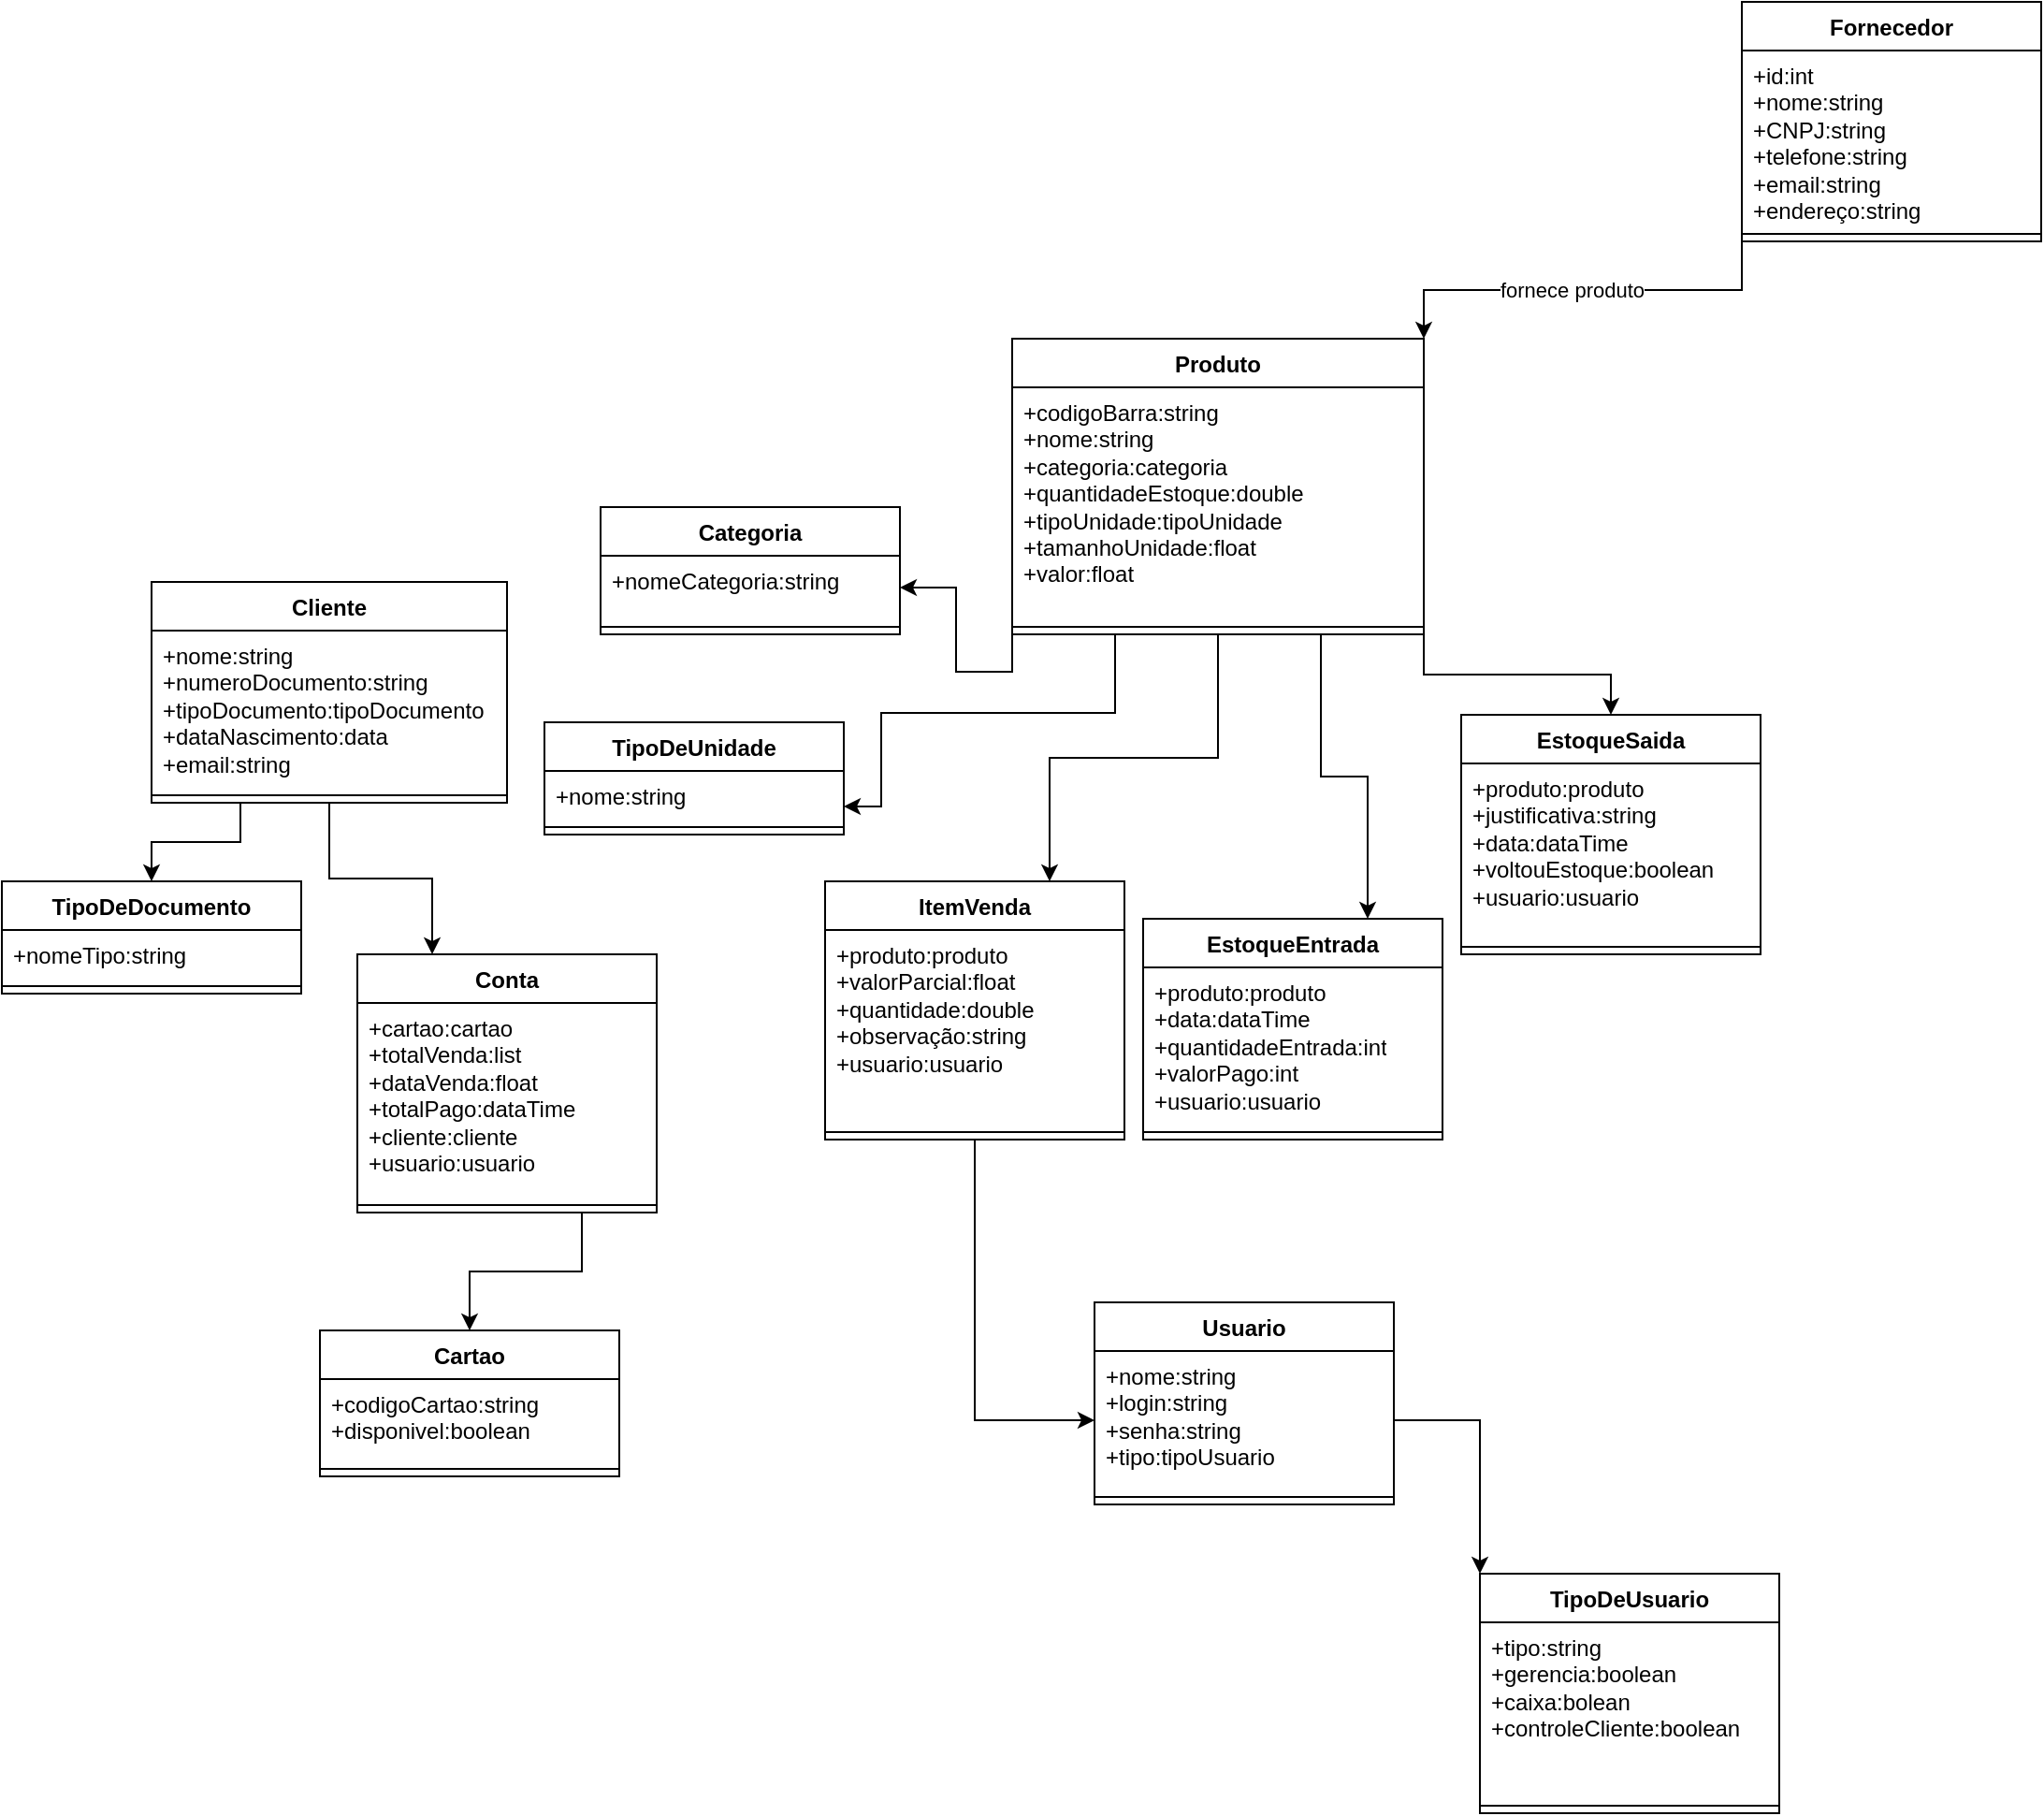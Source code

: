 <mxfile version="26.2.9">
  <diagram name="Página-1" id="etKGzabOYZ8_8JmHZPXm">
    <mxGraphModel dx="2255" dy="743" grid="1" gridSize="10" guides="1" tooltips="1" connect="1" arrows="1" fold="1" page="1" pageScale="1" pageWidth="827" pageHeight="1169" math="0" shadow="0">
      <root>
        <mxCell id="0" />
        <mxCell id="1" parent="0" />
        <mxCell id="yHC9XpJHPRP4eeNgV91K-38" style="edgeStyle=orthogonalEdgeStyle;rounded=0;orthogonalLoop=1;jettySize=auto;html=1;exitX=1;exitY=1;exitDx=0;exitDy=0;" edge="1" parent="1" source="yHC9XpJHPRP4eeNgV91K-6" target="yHC9XpJHPRP4eeNgV91K-10">
          <mxGeometry relative="1" as="geometry" />
        </mxCell>
        <mxCell id="yHC9XpJHPRP4eeNgV91K-39" style="edgeStyle=orthogonalEdgeStyle;rounded=0;orthogonalLoop=1;jettySize=auto;html=1;exitX=0.75;exitY=1;exitDx=0;exitDy=0;entryX=0.75;entryY=0;entryDx=0;entryDy=0;" edge="1" parent="1" source="yHC9XpJHPRP4eeNgV91K-6" target="yHC9XpJHPRP4eeNgV91K-18">
          <mxGeometry relative="1" as="geometry" />
        </mxCell>
        <mxCell id="yHC9XpJHPRP4eeNgV91K-40" style="edgeStyle=orthogonalEdgeStyle;rounded=0;orthogonalLoop=1;jettySize=auto;html=1;exitX=0.5;exitY=1;exitDx=0;exitDy=0;entryX=0.75;entryY=0;entryDx=0;entryDy=0;" edge="1" parent="1" source="yHC9XpJHPRP4eeNgV91K-6" target="yHC9XpJHPRP4eeNgV91K-14">
          <mxGeometry relative="1" as="geometry" />
        </mxCell>
        <mxCell id="yHC9XpJHPRP4eeNgV91K-56" style="edgeStyle=orthogonalEdgeStyle;rounded=0;orthogonalLoop=1;jettySize=auto;html=1;exitX=0.25;exitY=1;exitDx=0;exitDy=0;entryX=1;entryY=0.75;entryDx=0;entryDy=0;" edge="1" parent="1" source="yHC9XpJHPRP4eeNgV91K-6" target="yHC9XpJHPRP4eeNgV91K-52">
          <mxGeometry relative="1" as="geometry">
            <Array as="points">
              <mxPoint x="425" y="520" />
              <mxPoint x="300" y="520" />
              <mxPoint x="300" y="570" />
            </Array>
          </mxGeometry>
        </mxCell>
        <mxCell id="yHC9XpJHPRP4eeNgV91K-57" style="edgeStyle=orthogonalEdgeStyle;rounded=0;orthogonalLoop=1;jettySize=auto;html=1;exitX=0;exitY=1;exitDx=0;exitDy=0;" edge="1" parent="1" source="yHC9XpJHPRP4eeNgV91K-6" target="yHC9XpJHPRP4eeNgV91K-49">
          <mxGeometry relative="1" as="geometry" />
        </mxCell>
        <mxCell id="yHC9XpJHPRP4eeNgV91K-6" value="Produto" style="swimlane;fontStyle=1;align=center;verticalAlign=top;childLayout=stackLayout;horizontal=1;startSize=26;horizontalStack=0;resizeParent=1;resizeParentMax=0;resizeLast=0;collapsible=1;marginBottom=0;whiteSpace=wrap;html=1;" vertex="1" parent="1">
          <mxGeometry x="370" y="320" width="220" height="158" as="geometry" />
        </mxCell>
        <mxCell id="yHC9XpJHPRP4eeNgV91K-7" value="+codigoBarra:string&lt;div&gt;+nome:string&lt;/div&gt;&lt;div&gt;+categoria:categoria&lt;/div&gt;&lt;div&gt;+quantidadeEstoque:double&lt;/div&gt;&lt;div&gt;+tipoUnidade:tipoUnidade&lt;/div&gt;&lt;div&gt;+tamanhoUnidade:float&lt;/div&gt;&lt;div&gt;+valor:float&lt;/div&gt;" style="text;align=left;verticalAlign=top;spacingLeft=4;spacingRight=4;overflow=hidden;rotatable=0;points=[[0,0.5],[1,0.5]];portConstraint=eastwest;whiteSpace=wrap;html=1;" vertex="1" parent="yHC9XpJHPRP4eeNgV91K-6">
          <mxGeometry y="26" width="220" height="124" as="geometry" />
        </mxCell>
        <mxCell id="yHC9XpJHPRP4eeNgV91K-8" value="" style="line;strokeWidth=1;align=left;verticalAlign=middle;spacingTop=-1;spacingLeft=3;spacingRight=3;rotatable=0;labelPosition=right;points=[];portConstraint=eastwest;" vertex="1" parent="yHC9XpJHPRP4eeNgV91K-6">
          <mxGeometry y="150" width="220" height="8" as="geometry" />
        </mxCell>
        <mxCell id="yHC9XpJHPRP4eeNgV91K-10" value="EstoqueSaida" style="swimlane;fontStyle=1;align=center;verticalAlign=top;childLayout=stackLayout;horizontal=1;startSize=26;horizontalStack=0;resizeParent=1;resizeParentMax=0;resizeLast=0;collapsible=1;marginBottom=0;whiteSpace=wrap;html=1;" vertex="1" parent="1">
          <mxGeometry x="610" y="521" width="160" height="128" as="geometry" />
        </mxCell>
        <mxCell id="yHC9XpJHPRP4eeNgV91K-11" value="+produto:produto&lt;div&gt;+justificativa:string&lt;/div&gt;&lt;div&gt;+data:dataTime&lt;/div&gt;&lt;div&gt;+voltouEstoque:boolean&lt;/div&gt;&lt;div&gt;+usuario:usuario&lt;/div&gt;" style="text;align=left;verticalAlign=top;spacingLeft=4;spacingRight=4;overflow=hidden;rotatable=0;points=[[0,0.5],[1,0.5]];portConstraint=eastwest;whiteSpace=wrap;html=1;" vertex="1" parent="yHC9XpJHPRP4eeNgV91K-10">
          <mxGeometry y="26" width="160" height="94" as="geometry" />
        </mxCell>
        <mxCell id="yHC9XpJHPRP4eeNgV91K-12" value="" style="line;strokeWidth=1;align=left;verticalAlign=middle;spacingTop=-1;spacingLeft=3;spacingRight=3;rotatable=0;labelPosition=right;points=[];portConstraint=eastwest;" vertex="1" parent="yHC9XpJHPRP4eeNgV91K-10">
          <mxGeometry y="120" width="160" height="8" as="geometry" />
        </mxCell>
        <mxCell id="yHC9XpJHPRP4eeNgV91K-43" style="edgeStyle=orthogonalEdgeStyle;rounded=0;orthogonalLoop=1;jettySize=auto;html=1;exitX=0.5;exitY=1;exitDx=0;exitDy=0;entryX=0;entryY=0.5;entryDx=0;entryDy=0;" edge="1" parent="1" source="yHC9XpJHPRP4eeNgV91K-14" target="yHC9XpJHPRP4eeNgV91K-23">
          <mxGeometry relative="1" as="geometry" />
        </mxCell>
        <mxCell id="yHC9XpJHPRP4eeNgV91K-14" value="ItemVenda" style="swimlane;fontStyle=1;align=center;verticalAlign=top;childLayout=stackLayout;horizontal=1;startSize=26;horizontalStack=0;resizeParent=1;resizeParentMax=0;resizeLast=0;collapsible=1;marginBottom=0;whiteSpace=wrap;html=1;" vertex="1" parent="1">
          <mxGeometry x="270" y="610" width="160" height="138" as="geometry" />
        </mxCell>
        <mxCell id="yHC9XpJHPRP4eeNgV91K-15" value="+produto:produto&lt;div&gt;+valorParcial:float&lt;/div&gt;&lt;div&gt;+quantidade:double&lt;/div&gt;&lt;div&gt;+observação:string&lt;/div&gt;&lt;div&gt;+usuario:usuario&lt;/div&gt;" style="text;align=left;verticalAlign=top;spacingLeft=4;spacingRight=4;overflow=hidden;rotatable=0;points=[[0,0.5],[1,0.5]];portConstraint=eastwest;whiteSpace=wrap;html=1;" vertex="1" parent="yHC9XpJHPRP4eeNgV91K-14">
          <mxGeometry y="26" width="160" height="104" as="geometry" />
        </mxCell>
        <mxCell id="yHC9XpJHPRP4eeNgV91K-16" value="" style="line;strokeWidth=1;align=left;verticalAlign=middle;spacingTop=-1;spacingLeft=3;spacingRight=3;rotatable=0;labelPosition=right;points=[];portConstraint=eastwest;" vertex="1" parent="yHC9XpJHPRP4eeNgV91K-14">
          <mxGeometry y="130" width="160" height="8" as="geometry" />
        </mxCell>
        <mxCell id="yHC9XpJHPRP4eeNgV91K-18" value="EstoqueEntrada" style="swimlane;fontStyle=1;align=center;verticalAlign=top;childLayout=stackLayout;horizontal=1;startSize=26;horizontalStack=0;resizeParent=1;resizeParentMax=0;resizeLast=0;collapsible=1;marginBottom=0;whiteSpace=wrap;html=1;" vertex="1" parent="1">
          <mxGeometry x="440" y="630" width="160" height="118" as="geometry" />
        </mxCell>
        <mxCell id="yHC9XpJHPRP4eeNgV91K-19" value="+produto:produto&lt;div&gt;+data:dataTime&lt;/div&gt;&lt;div&gt;+quantidadeEntrada:int&lt;/div&gt;&lt;div&gt;+valorPago:int&lt;/div&gt;&lt;div&gt;+usuario:usuario&lt;/div&gt;" style="text;align=left;verticalAlign=top;spacingLeft=4;spacingRight=4;overflow=hidden;rotatable=0;points=[[0,0.5],[1,0.5]];portConstraint=eastwest;whiteSpace=wrap;html=1;" vertex="1" parent="yHC9XpJHPRP4eeNgV91K-18">
          <mxGeometry y="26" width="160" height="84" as="geometry" />
        </mxCell>
        <mxCell id="yHC9XpJHPRP4eeNgV91K-20" value="" style="line;strokeWidth=1;align=left;verticalAlign=middle;spacingTop=-1;spacingLeft=3;spacingRight=3;rotatable=0;labelPosition=right;points=[];portConstraint=eastwest;" vertex="1" parent="yHC9XpJHPRP4eeNgV91K-18">
          <mxGeometry y="110" width="160" height="8" as="geometry" />
        </mxCell>
        <mxCell id="yHC9XpJHPRP4eeNgV91K-22" value="Usuario" style="swimlane;fontStyle=1;align=center;verticalAlign=top;childLayout=stackLayout;horizontal=1;startSize=26;horizontalStack=0;resizeParent=1;resizeParentMax=0;resizeLast=0;collapsible=1;marginBottom=0;whiteSpace=wrap;html=1;" vertex="1" parent="1">
          <mxGeometry x="414" y="835" width="160" height="108" as="geometry" />
        </mxCell>
        <mxCell id="yHC9XpJHPRP4eeNgV91K-23" value="+nome:string&lt;div&gt;+login:string&lt;/div&gt;&lt;div&gt;+senha:string&lt;/div&gt;&lt;div&gt;+tipo:tipoUsuario&lt;/div&gt;" style="text;align=left;verticalAlign=top;spacingLeft=4;spacingRight=4;overflow=hidden;rotatable=0;points=[[0,0.5],[1,0.5]];portConstraint=eastwest;whiteSpace=wrap;html=1;" vertex="1" parent="yHC9XpJHPRP4eeNgV91K-22">
          <mxGeometry y="26" width="160" height="74" as="geometry" />
        </mxCell>
        <mxCell id="yHC9XpJHPRP4eeNgV91K-24" value="" style="line;strokeWidth=1;align=left;verticalAlign=middle;spacingTop=-1;spacingLeft=3;spacingRight=3;rotatable=0;labelPosition=right;points=[];portConstraint=eastwest;" vertex="1" parent="yHC9XpJHPRP4eeNgV91K-22">
          <mxGeometry y="100" width="160" height="8" as="geometry" />
        </mxCell>
        <mxCell id="yHC9XpJHPRP4eeNgV91K-42" style="edgeStyle=orthogonalEdgeStyle;rounded=0;orthogonalLoop=1;jettySize=auto;html=1;exitX=0.75;exitY=1;exitDx=0;exitDy=0;entryX=0.5;entryY=0;entryDx=0;entryDy=0;" edge="1" parent="1" source="yHC9XpJHPRP4eeNgV91K-26" target="yHC9XpJHPRP4eeNgV91K-30">
          <mxGeometry relative="1" as="geometry" />
        </mxCell>
        <mxCell id="yHC9XpJHPRP4eeNgV91K-26" value="Conta" style="swimlane;fontStyle=1;align=center;verticalAlign=top;childLayout=stackLayout;horizontal=1;startSize=26;horizontalStack=0;resizeParent=1;resizeParentMax=0;resizeLast=0;collapsible=1;marginBottom=0;whiteSpace=wrap;html=1;" vertex="1" parent="1">
          <mxGeometry x="20" y="649" width="160" height="138" as="geometry" />
        </mxCell>
        <mxCell id="yHC9XpJHPRP4eeNgV91K-27" value="+cartao:cartao&lt;div&gt;+totalVenda:list&lt;/div&gt;&lt;div&gt;&lt;span style=&quot;background-color: transparent; color: light-dark(rgb(0, 0, 0), rgb(255, 255, 255));&quot;&gt;+dataVenda:float&lt;/span&gt;&lt;/div&gt;&lt;div&gt;+totalPago:dataTime&lt;/div&gt;&lt;div&gt;+cliente:cliente&lt;/div&gt;&lt;div&gt;+usuario:usuario&lt;/div&gt;" style="text;align=left;verticalAlign=top;spacingLeft=4;spacingRight=4;overflow=hidden;rotatable=0;points=[[0,0.5],[1,0.5]];portConstraint=eastwest;whiteSpace=wrap;html=1;" vertex="1" parent="yHC9XpJHPRP4eeNgV91K-26">
          <mxGeometry y="26" width="160" height="104" as="geometry" />
        </mxCell>
        <mxCell id="yHC9XpJHPRP4eeNgV91K-28" value="" style="line;strokeWidth=1;align=left;verticalAlign=middle;spacingTop=-1;spacingLeft=3;spacingRight=3;rotatable=0;labelPosition=right;points=[];portConstraint=eastwest;" vertex="1" parent="yHC9XpJHPRP4eeNgV91K-26">
          <mxGeometry y="130" width="160" height="8" as="geometry" />
        </mxCell>
        <mxCell id="yHC9XpJHPRP4eeNgV91K-30" value="Cartao" style="swimlane;fontStyle=1;align=center;verticalAlign=top;childLayout=stackLayout;horizontal=1;startSize=26;horizontalStack=0;resizeParent=1;resizeParentMax=0;resizeLast=0;collapsible=1;marginBottom=0;whiteSpace=wrap;html=1;" vertex="1" parent="1">
          <mxGeometry y="850" width="160" height="78" as="geometry" />
        </mxCell>
        <mxCell id="yHC9XpJHPRP4eeNgV91K-31" value="+codigoCartao:string&lt;div&gt;+disponivel:boolean&lt;/div&gt;" style="text;align=left;verticalAlign=top;spacingLeft=4;spacingRight=4;overflow=hidden;rotatable=0;points=[[0,0.5],[1,0.5]];portConstraint=eastwest;whiteSpace=wrap;html=1;" vertex="1" parent="yHC9XpJHPRP4eeNgV91K-30">
          <mxGeometry y="26" width="160" height="44" as="geometry" />
        </mxCell>
        <mxCell id="yHC9XpJHPRP4eeNgV91K-32" value="" style="line;strokeWidth=1;align=left;verticalAlign=middle;spacingTop=-1;spacingLeft=3;spacingRight=3;rotatable=0;labelPosition=right;points=[];portConstraint=eastwest;" vertex="1" parent="yHC9XpJHPRP4eeNgV91K-30">
          <mxGeometry y="70" width="160" height="8" as="geometry" />
        </mxCell>
        <mxCell id="yHC9XpJHPRP4eeNgV91K-41" style="edgeStyle=orthogonalEdgeStyle;rounded=0;orthogonalLoop=1;jettySize=auto;html=1;exitX=0.5;exitY=1;exitDx=0;exitDy=0;entryX=0.25;entryY=0;entryDx=0;entryDy=0;" edge="1" parent="1" source="yHC9XpJHPRP4eeNgV91K-34" target="yHC9XpJHPRP4eeNgV91K-26">
          <mxGeometry relative="1" as="geometry" />
        </mxCell>
        <mxCell id="yHC9XpJHPRP4eeNgV91K-62" style="edgeStyle=orthogonalEdgeStyle;rounded=0;orthogonalLoop=1;jettySize=auto;html=1;exitX=0.25;exitY=1;exitDx=0;exitDy=0;entryX=0.5;entryY=0;entryDx=0;entryDy=0;" edge="1" parent="1" source="yHC9XpJHPRP4eeNgV91K-34" target="yHC9XpJHPRP4eeNgV91K-58">
          <mxGeometry relative="1" as="geometry" />
        </mxCell>
        <mxCell id="yHC9XpJHPRP4eeNgV91K-34" value="Cliente" style="swimlane;fontStyle=1;align=center;verticalAlign=top;childLayout=stackLayout;horizontal=1;startSize=26;horizontalStack=0;resizeParent=1;resizeParentMax=0;resizeLast=0;collapsible=1;marginBottom=0;whiteSpace=wrap;html=1;" vertex="1" parent="1">
          <mxGeometry x="-90" y="450" width="190" height="118" as="geometry" />
        </mxCell>
        <mxCell id="yHC9XpJHPRP4eeNgV91K-35" value="+nome:string&lt;div&gt;+numeroDocumento:string&lt;/div&gt;&lt;div&gt;+tipoDocumento:tipoDocumento&lt;/div&gt;&lt;div&gt;+dataNascimento:data&lt;/div&gt;&lt;div&gt;+email:string&lt;/div&gt;" style="text;align=left;verticalAlign=top;spacingLeft=4;spacingRight=4;overflow=hidden;rotatable=0;points=[[0,0.5],[1,0.5]];portConstraint=eastwest;whiteSpace=wrap;html=1;" vertex="1" parent="yHC9XpJHPRP4eeNgV91K-34">
          <mxGeometry y="26" width="190" height="84" as="geometry" />
        </mxCell>
        <mxCell id="yHC9XpJHPRP4eeNgV91K-36" value="" style="line;strokeWidth=1;align=left;verticalAlign=middle;spacingTop=-1;spacingLeft=3;spacingRight=3;rotatable=0;labelPosition=right;points=[];portConstraint=eastwest;" vertex="1" parent="yHC9XpJHPRP4eeNgV91K-34">
          <mxGeometry y="110" width="190" height="8" as="geometry" />
        </mxCell>
        <mxCell id="yHC9XpJHPRP4eeNgV91K-48" value="Categoria" style="swimlane;fontStyle=1;align=center;verticalAlign=top;childLayout=stackLayout;horizontal=1;startSize=26;horizontalStack=0;resizeParent=1;resizeParentMax=0;resizeLast=0;collapsible=1;marginBottom=0;whiteSpace=wrap;html=1;" vertex="1" parent="1">
          <mxGeometry x="150" y="410" width="160" height="68" as="geometry" />
        </mxCell>
        <mxCell id="yHC9XpJHPRP4eeNgV91K-49" value="+nomeCategoria:string" style="text;align=left;verticalAlign=top;spacingLeft=4;spacingRight=4;overflow=hidden;rotatable=0;points=[[0,0.5],[1,0.5]];portConstraint=eastwest;whiteSpace=wrap;html=1;" vertex="1" parent="yHC9XpJHPRP4eeNgV91K-48">
          <mxGeometry y="26" width="160" height="34" as="geometry" />
        </mxCell>
        <mxCell id="yHC9XpJHPRP4eeNgV91K-50" value="" style="line;strokeWidth=1;align=left;verticalAlign=middle;spacingTop=-1;spacingLeft=3;spacingRight=3;rotatable=0;labelPosition=right;points=[];portConstraint=eastwest;" vertex="1" parent="yHC9XpJHPRP4eeNgV91K-48">
          <mxGeometry y="60" width="160" height="8" as="geometry" />
        </mxCell>
        <mxCell id="yHC9XpJHPRP4eeNgV91K-52" value="TipoDeUnidade" style="swimlane;fontStyle=1;align=center;verticalAlign=top;childLayout=stackLayout;horizontal=1;startSize=26;horizontalStack=0;resizeParent=1;resizeParentMax=0;resizeLast=0;collapsible=1;marginBottom=0;whiteSpace=wrap;html=1;" vertex="1" parent="1">
          <mxGeometry x="120" y="525" width="160" height="60" as="geometry" />
        </mxCell>
        <mxCell id="yHC9XpJHPRP4eeNgV91K-53" value="+nome:string" style="text;align=left;verticalAlign=top;spacingLeft=4;spacingRight=4;overflow=hidden;rotatable=0;points=[[0,0.5],[1,0.5]];portConstraint=eastwest;whiteSpace=wrap;html=1;" vertex="1" parent="yHC9XpJHPRP4eeNgV91K-52">
          <mxGeometry y="26" width="160" height="26" as="geometry" />
        </mxCell>
        <mxCell id="yHC9XpJHPRP4eeNgV91K-54" value="" style="line;strokeWidth=1;align=left;verticalAlign=middle;spacingTop=-1;spacingLeft=3;spacingRight=3;rotatable=0;labelPosition=right;points=[];portConstraint=eastwest;" vertex="1" parent="yHC9XpJHPRP4eeNgV91K-52">
          <mxGeometry y="52" width="160" height="8" as="geometry" />
        </mxCell>
        <mxCell id="yHC9XpJHPRP4eeNgV91K-58" value="TipoDeDocumento" style="swimlane;fontStyle=1;align=center;verticalAlign=top;childLayout=stackLayout;horizontal=1;startSize=26;horizontalStack=0;resizeParent=1;resizeParentMax=0;resizeLast=0;collapsible=1;marginBottom=0;whiteSpace=wrap;html=1;" vertex="1" parent="1">
          <mxGeometry x="-170" y="610" width="160" height="60" as="geometry" />
        </mxCell>
        <mxCell id="yHC9XpJHPRP4eeNgV91K-59" value="+nomeTipo:string" style="text;align=left;verticalAlign=top;spacingLeft=4;spacingRight=4;overflow=hidden;rotatable=0;points=[[0,0.5],[1,0.5]];portConstraint=eastwest;whiteSpace=wrap;html=1;" vertex="1" parent="yHC9XpJHPRP4eeNgV91K-58">
          <mxGeometry y="26" width="160" height="26" as="geometry" />
        </mxCell>
        <mxCell id="yHC9XpJHPRP4eeNgV91K-60" value="" style="line;strokeWidth=1;align=left;verticalAlign=middle;spacingTop=-1;spacingLeft=3;spacingRight=3;rotatable=0;labelPosition=right;points=[];portConstraint=eastwest;" vertex="1" parent="yHC9XpJHPRP4eeNgV91K-58">
          <mxGeometry y="52" width="160" height="8" as="geometry" />
        </mxCell>
        <mxCell id="yHC9XpJHPRP4eeNgV91K-63" value="TipoDeUsuario" style="swimlane;fontStyle=1;align=center;verticalAlign=top;childLayout=stackLayout;horizontal=1;startSize=26;horizontalStack=0;resizeParent=1;resizeParentMax=0;resizeLast=0;collapsible=1;marginBottom=0;whiteSpace=wrap;html=1;" vertex="1" parent="1">
          <mxGeometry x="620" y="980" width="160" height="128" as="geometry" />
        </mxCell>
        <mxCell id="yHC9XpJHPRP4eeNgV91K-64" value="+tipo:string&lt;div&gt;+gerencia:boolean&lt;/div&gt;&lt;div&gt;+caixa:bolean&lt;/div&gt;&lt;div&gt;+controleCliente:boolean&lt;/div&gt;" style="text;align=left;verticalAlign=top;spacingLeft=4;spacingRight=4;overflow=hidden;rotatable=0;points=[[0,0.5],[1,0.5]];portConstraint=eastwest;whiteSpace=wrap;html=1;" vertex="1" parent="yHC9XpJHPRP4eeNgV91K-63">
          <mxGeometry y="26" width="160" height="94" as="geometry" />
        </mxCell>
        <mxCell id="yHC9XpJHPRP4eeNgV91K-65" value="" style="line;strokeWidth=1;align=left;verticalAlign=middle;spacingTop=-1;spacingLeft=3;spacingRight=3;rotatable=0;labelPosition=right;points=[];portConstraint=eastwest;" vertex="1" parent="yHC9XpJHPRP4eeNgV91K-63">
          <mxGeometry y="120" width="160" height="8" as="geometry" />
        </mxCell>
        <mxCell id="yHC9XpJHPRP4eeNgV91K-68" style="edgeStyle=orthogonalEdgeStyle;rounded=0;orthogonalLoop=1;jettySize=auto;html=1;exitX=1;exitY=0.5;exitDx=0;exitDy=0;entryX=0;entryY=0;entryDx=0;entryDy=0;" edge="1" parent="1" source="yHC9XpJHPRP4eeNgV91K-23" target="yHC9XpJHPRP4eeNgV91K-63">
          <mxGeometry relative="1" as="geometry" />
        </mxCell>
        <mxCell id="yHC9XpJHPRP4eeNgV91K-77" style="edgeStyle=orthogonalEdgeStyle;rounded=0;orthogonalLoop=1;jettySize=auto;html=1;exitX=0;exitY=1;exitDx=0;exitDy=0;entryX=1;entryY=0;entryDx=0;entryDy=0;" edge="1" parent="1" source="yHC9XpJHPRP4eeNgV91K-73" target="yHC9XpJHPRP4eeNgV91K-6">
          <mxGeometry relative="1" as="geometry" />
        </mxCell>
        <mxCell id="yHC9XpJHPRP4eeNgV91K-78" value="fornece produto" style="edgeLabel;html=1;align=center;verticalAlign=middle;resizable=0;points=[];" vertex="1" connectable="0" parent="yHC9XpJHPRP4eeNgV91K-77">
          <mxGeometry x="0.053" relative="1" as="geometry">
            <mxPoint as="offset" />
          </mxGeometry>
        </mxCell>
        <mxCell id="yHC9XpJHPRP4eeNgV91K-73" value="Fornecedor" style="swimlane;fontStyle=1;align=center;verticalAlign=top;childLayout=stackLayout;horizontal=1;startSize=26;horizontalStack=0;resizeParent=1;resizeParentMax=0;resizeLast=0;collapsible=1;marginBottom=0;whiteSpace=wrap;html=1;" vertex="1" parent="1">
          <mxGeometry x="760" y="140" width="160" height="128" as="geometry" />
        </mxCell>
        <mxCell id="yHC9XpJHPRP4eeNgV91K-74" value="+id:int&lt;div&gt;+nome:string&lt;/div&gt;&lt;div&gt;+CNPJ:string&lt;/div&gt;&lt;div&gt;+telefone:string&lt;/div&gt;&lt;div&gt;+email:string&lt;/div&gt;&lt;div&gt;+endereço:string&lt;/div&gt;" style="text;align=left;verticalAlign=top;spacingLeft=4;spacingRight=4;overflow=hidden;rotatable=0;points=[[0,0.5],[1,0.5]];portConstraint=eastwest;whiteSpace=wrap;html=1;" vertex="1" parent="yHC9XpJHPRP4eeNgV91K-73">
          <mxGeometry y="26" width="160" height="94" as="geometry" />
        </mxCell>
        <mxCell id="yHC9XpJHPRP4eeNgV91K-75" value="" style="line;strokeWidth=1;align=left;verticalAlign=middle;spacingTop=-1;spacingLeft=3;spacingRight=3;rotatable=0;labelPosition=right;points=[];portConstraint=eastwest;" vertex="1" parent="yHC9XpJHPRP4eeNgV91K-73">
          <mxGeometry y="120" width="160" height="8" as="geometry" />
        </mxCell>
      </root>
    </mxGraphModel>
  </diagram>
</mxfile>
